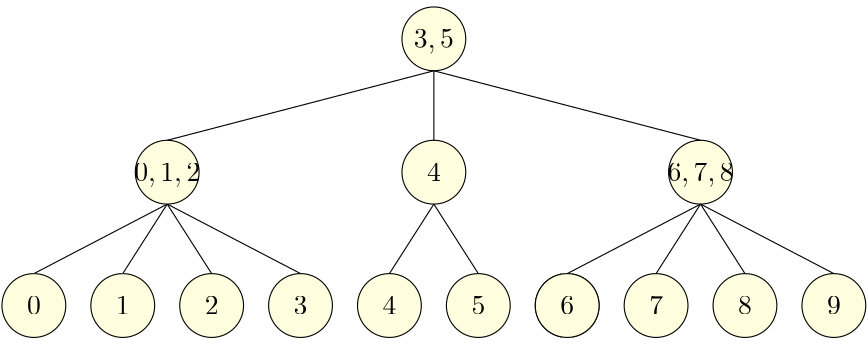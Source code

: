 <?xml version="1.0"?>
<!DOCTYPE ipe SYSTEM "ipe.dtd">
<ipe version="70010" creator="Ipe 7.0.10">
<info created="D:20101105075742" modified="D:20101201130556"/>
<ipestyle name="basic">
<symbol name="arrow/arc(spx)">
<path stroke="sym-stroke" fill="sym-stroke" pen="sym-pen">
0 0 m
-1 0.333 l
-1 -0.333 l
h
</path>
</symbol>
<symbol name="arrow/farc(spx)">
<path stroke="sym-stroke" fill="white" pen="sym-pen">
0 0 m
-1 0.333 l
-1 -0.333 l
h
</path>
</symbol>
<symbol name="mark/circle(sx)" transformations="translations">
<path fill="sym-stroke">
0.6 0 0 0.6 0 0 e
0.4 0 0 0.4 0 0 e
</path>
</symbol>
<symbol name="mark/disk(sx)" transformations="translations">
<path fill="sym-stroke">
0.6 0 0 0.6 0 0 e
</path>
</symbol>
<symbol name="mark/fdisk(sfx)" transformations="translations">
<group>
<path fill="sym-stroke" fillrule="eofill">
0.6 0 0 0.6 0 0 e
0.4 0 0 0.4 0 0 e
</path>
<path fill="sym-fill">
0.4 0 0 0.4 0 0 e
</path>
</group>
</symbol>
<symbol name="mark/box(sx)" transformations="translations">
<path fill="sym-stroke" fillrule="eofill">
-0.6 -0.6 m
0.6 -0.6 l
0.6 0.6 l
-0.6 0.6 l
h
-0.4 -0.4 m
0.4 -0.4 l
0.4 0.4 l
-0.4 0.4 l
h
</path>
</symbol>
<symbol name="mark/square(sx)" transformations="translations">
<path fill="sym-stroke">
-0.6 -0.6 m
0.6 -0.6 l
0.6 0.6 l
-0.6 0.6 l
h
</path>
</symbol>
<symbol name="mark/fsquare(sfx)" transformations="translations">
<group>
<path fill="sym-stroke" fillrule="eofill">
-0.6 -0.6 m
0.6 -0.6 l
0.6 0.6 l
-0.6 0.6 l
h
-0.4 -0.4 m
0.4 -0.4 l
0.4 0.4 l
-0.4 0.4 l
h
</path>
<path fill="sym-fill">
-0.4 -0.4 m
0.4 -0.4 l
0.4 0.4 l
-0.4 0.4 l
h
</path>
</group>
</symbol>
<symbol name="mark/cross(sx)" transformations="translations">
<group>
<path fill="sym-stroke">
-0.43 -0.57 m
0.57 0.43 l
0.43 0.57 l
-0.57 -0.43 l
h
</path>
<path fill="sym-stroke">
-0.43 0.57 m
0.57 -0.43 l
0.43 -0.57 l
-0.57 0.43 l
h
</path>
</group>
</symbol>
<symbol name="arrow/fnormal(spx)">
<path stroke="sym-stroke" fill="white" pen="sym-pen">
0 0 m
-1 0.333 l
-1 -0.333 l
h
</path>
</symbol>
<symbol name="arrow/pointed(spx)">
<path stroke="sym-stroke" fill="sym-stroke" pen="sym-pen">
0 0 m
-1 0.333 l
-0.8 0 l
-1 -0.333 l
h
</path>
</symbol>
<symbol name="arrow/fpointed(spx)">
<path stroke="sym-stroke" fill="white" pen="sym-pen">
0 0 m
-1 0.333 l
-0.8 0 l
-1 -0.333 l
h
</path>
</symbol>
<symbol name="arrow/linear(spx)">
<path stroke="sym-stroke" pen="sym-pen">
-1 0.333 m
0 0 l
-1 -0.333 l
</path>
</symbol>
<symbol name="arrow/fdouble(spx)">
<path stroke="sym-stroke" fill="white" pen="sym-pen">
0 0 m
-1 0.333 l
-1 -0.333 l
h
-1 0 m
-2 0.333 l
-2 -0.333 l
h
</path>
</symbol>
<symbol name="arrow/double(spx)">
<path stroke="sym-stroke" fill="sym-stroke" pen="sym-pen">
0 0 m
-1 0.333 l
-1 -0.333 l
h
-1 0 m
-2 0.333 l
-2 -0.333 l
h
</path>
</symbol>
<pen name="heavier" value="0.8"/>
<pen name="fat" value="1.2"/>
<pen name="ultrafat" value="2"/>
<symbolsize name="large" value="5"/>
<symbolsize name="small" value="2"/>
<symbolsize name="tiny" value="1.1"/>
<arrowsize name="large" value="10"/>
<arrowsize name="small" value="5"/>
<arrowsize name="tiny" value="3"/>
<color name="red" value="1 0 0"/>
<color name="green" value="0 1 0"/>
<color name="blue" value="0 0 1"/>
<color name="yellow" value="1 1 0"/>
<color name="orange" value="1 0.647 0"/>
<color name="gold" value="1 0.843 0"/>
<color name="purple" value="0.627 0.125 0.941"/>
<color name="gray" value="0.745"/>
<color name="brown" value="0.647 0.165 0.165"/>
<color name="navy" value="0 0 0.502"/>
<color name="pink" value="1 0.753 0.796"/>
<color name="seagreen" value="0.18 0.545 0.341"/>
<color name="turquoise" value="0.251 0.878 0.816"/>
<color name="violet" value="0.933 0.51 0.933"/>
<color name="darkblue" value="0 0 0.545"/>
<color name="darkcyan" value="0 0.545 0.545"/>
<color name="darkgray" value="0.663"/>
<color name="darkgreen" value="0 0.392 0"/>
<color name="darkmagenta" value="0.545 0 0.545"/>
<color name="darkorange" value="1 0.549 0"/>
<color name="darkred" value="0.545 0 0"/>
<color name="lightblue" value="0.678 0.847 0.902"/>
<color name="lightcyan" value="0.878 1 1"/>
<color name="lightgray" value="0.827"/>
<color name="lightgreen" value="0.565 0.933 0.565"/>
<color name="lightyellow" value="1 1 0.878"/>
<dashstyle name="dashed" value="[4] 0"/>
<dashstyle name="dotted" value="[1 3] 0"/>
<dashstyle name="dash dotted" value="[4 2 1 2] 0"/>
<dashstyle name="dash dot dotted" value="[4 2 1 2 1 2] 0"/>
<textsize name="large" value="\large"/>
<textsize name="Large" value="\Large"/>
<textsize name="LARGE" value="\LARGE"/>
<textsize name="huge" value="\huge"/>
<textsize name="Huge" value="\Huge"/>
<textsize name="small" value="\small"/>
<textsize name="footnote" value="\footnotesize"/>
<textsize name="tiny" value="\tiny"/>
<textstyle name="center" begin="\begin{center}" end="\end{center}"/>
<textstyle name="itemize" begin="\begin{itemize}" end="\end{itemize}"/>
<textstyle name="item" begin="\begin{itemize}\item{}" end="\end{itemize}"/>
<gridsize name="4 pts" value="4"/>
<gridsize name="8 pts (~3 mm)" value="8"/>
<gridsize name="16 pts (~6 mm)" value="16"/>
<gridsize name="32 pts (~12 mm)" value="32"/>
<gridsize name="10 pts (~3.5 mm)" value="10"/>
<gridsize name="20 pts (~7 mm)" value="20"/>
<gridsize name="14 pts (~5 mm)" value="14"/>
<gridsize name="28 pts (~10 mm)" value="28"/>
<gridsize name="56 pts (~20 mm)" value="56"/>
<anglesize name="90 deg" value="90"/>
<anglesize name="60 deg" value="60"/>
<anglesize name="45 deg" value="45"/>
<anglesize name="30 deg" value="30"/>
<anglesize name="22.5 deg" value="22.5"/>
<tiling name="falling" angle="-60" step="4" width="1"/>
<tiling name="rising" angle="30" step="4" width="1"/>
</ipestyle>
<page>
<layer name="alpha"/>
<layer name="beta"/>
<layer name="gamma"/>
<layer name="delta"/>
<layer name="epsilon"/>
<layer name="zeta"/>
<layer name="eta"/>
<layer name="theta"/>
<view layers="alpha beta" active="alpha"/>
<view layers="alpha beta" active="theta"/>
<view layers="alpha gamma eta" active="alpha"/>
<view layers="alpha gamma theta" active="delta"/>
<view layers="alpha" active="alpha"/>
<group layer="alpha" matrix="1 0 0 1 -132.796 -214.578">
<use name="mark/disk(sx)" pos="276.796 310.578" size="normal" stroke="white"/>
<use name="mark/disk(sx)" pos="276.796 287.6" size="normal" stroke="white"/>
<path stroke="black" fill="lightyellow">
11.489 0 0 11.489 276.796 299.089 e
</path>
</group>
<text matrix="1 0 0 1 -69.1861 -139.699" transformations="translations" pos="213.186 221" stroke="black" type="label" width="4.981" height="6.42" depth="0" halign="center" valign="baseline">$1$</text>
<group matrix="1 0 0 1 -100.796 -214.578">
<use name="mark/disk(sx)" pos="276.796 310.578" size="normal" stroke="white"/>
<use name="mark/disk(sx)" pos="276.796 287.6" size="normal" stroke="white"/>
<path stroke="black" fill="lightyellow">
11.489 0 0 11.489 276.796 299.089 e
</path>
</group>
<text matrix="1 0 0 1 -37.1861 -139.699" transformations="translations" pos="213.186 221" stroke="black" type="label" width="4.981" height="6.42" depth="0" halign="center" valign="baseline">$2$</text>
<group matrix="1 0 0 1 -68.796 -214.578">
<use name="mark/disk(sx)" pos="276.796 310.578" size="normal" stroke="white"/>
<use name="mark/disk(sx)" pos="276.796 287.6" size="normal" stroke="white"/>
<path stroke="black" fill="lightyellow">
11.489 0 0 11.489 276.796 299.089 e
</path>
</group>
<text matrix="1 0 0 1 -5.1861 -139.699" transformations="translations" pos="213.186 221" stroke="black" type="label" width="4.981" height="6.42" depth="0" halign="center" valign="baseline">$3$</text>
<group matrix="1 0 0 1 -36.796 -214.578">
<use name="mark/disk(sx)" pos="276.796 310.578" size="normal" stroke="white"/>
<use name="mark/disk(sx)" pos="276.796 287.6" size="normal" stroke="white"/>
<path stroke="black" fill="lightyellow">
11.489 0 0 11.489 276.796 299.089 e
</path>
</group>
<text matrix="1 0 0 1 26.8139 -139.699" transformations="translations" pos="213.186 221" stroke="black" type="label" width="4.981" height="6.42" depth="0" halign="center" valign="baseline">$4$</text>
<group matrix="1 0 0 1 -4.796 -214.578">
<use name="mark/disk(sx)" pos="276.796 310.578" size="normal" stroke="white"/>
<use name="mark/disk(sx)" pos="276.796 287.6" size="normal" stroke="white"/>
<path stroke="black" fill="lightyellow">
11.489 0 0 11.489 276.796 299.089 e
</path>
</group>
<text matrix="1 0 0 1 58.8139 -139.699" transformations="translations" pos="213.186 221" stroke="black" type="label" width="4.981" height="6.42" depth="0" halign="center" valign="baseline">$5$</text>
<group matrix="1 0 0 1 27.204 -214.578">
<use name="mark/disk(sx)" pos="276.796 310.578" size="normal" stroke="white"/>
<use name="mark/disk(sx)" pos="276.796 287.6" size="normal" stroke="white"/>
<path stroke="black" fill="lightblue">
11.489 0 0 11.489 276.796 299.089 e
</path>
</group>
<text matrix="1 0 0 1 90.814 -139.699" transformations="translations" pos="213.186 221" stroke="black" type="label" width="12.73" height="6.42" depth="0" halign="center" valign="baseline">$0.2$</text>
<group matrix="1 0 0 1 27.204 -214.578">
<use name="mark/disk(sx)" pos="276.796 310.578" size="normal" stroke="white"/>
<use name="mark/disk(sx)" pos="276.796 287.6" size="normal" stroke="white"/>
<path stroke="black" fill="lightyellow">
11.489 0 0 11.489 276.796 299.089 e
</path>
</group>
<text matrix="1 0 0 1 90.8139 -139.699" transformations="translations" pos="213.186 221" stroke="black" type="label" width="4.981" height="6.42" depth="0" halign="center" valign="baseline">$6$</text>
<group matrix="1 0 0 1 59.204 -214.578">
<use name="mark/disk(sx)" pos="276.796 310.578" size="normal" stroke="white"/>
<use name="mark/disk(sx)" pos="276.796 287.6" size="normal" stroke="white"/>
<path stroke="black" fill="lightyellow">
11.489 0 0 11.489 276.796 299.089 e
</path>
</group>
<text matrix="1 0 0 1 122.814 -139.699" transformations="translations" pos="213.186 221" stroke="black" type="label" width="4.981" height="6.42" depth="0" halign="center" valign="baseline">$7$</text>
<group matrix="1 0 0 1 91.204 -214.578">
<use name="mark/disk(sx)" pos="276.796 310.578" size="normal" stroke="white"/>
<use name="mark/disk(sx)" pos="276.796 287.6" size="normal" stroke="white"/>
<path stroke="black" fill="lightyellow">
11.489 0 0 11.489 276.796 299.089 e
</path>
</group>
<text matrix="1 0 0 1 154.814 -139.699" transformations="translations" pos="213.186 221" stroke="black" type="label" width="4.981" height="6.42" depth="0" halign="center" valign="baseline">$8$</text>
<group matrix="1 0 0 1 123.204 -214.578">
<use name="mark/disk(sx)" pos="276.796 310.578" size="normal" stroke="white"/>
<use name="mark/disk(sx)" pos="276.796 287.6" size="normal" stroke="white"/>
<path stroke="black" fill="lightyellow">
11.489 0 0 11.489 276.796 299.089 e
</path>
</group>
<text matrix="1 0 0 1 186.814 -139.699" transformations="translations" pos="213.186 221" stroke="black" type="label" width="4.981" height="6.42" depth="0" halign="center" valign="baseline">$9$</text>
<group matrix="1 0 0 1 -164.796 -214.578">
<use name="mark/disk(sx)" pos="276.796 310.578" size="normal" stroke="white"/>
<use name="mark/disk(sx)" pos="276.796 287.6" size="normal" stroke="white"/>
<path stroke="black" fill="lightyellow">
11.489 0 0 11.489 276.796 299.089 e
</path>
</group>
<text matrix="1 0 0 1 -101.186 -139.699" transformations="translations" pos="213.186 221" stroke="black" type="label" width="4.981" height="6.42" depth="0" halign="center" valign="baseline">$0$</text>
<group matrix="1 0 0 1 -116.796 -166.578">
<use name="mark/disk(sx)" pos="276.796 310.578" size="normal" stroke="white"/>
<use name="mark/disk(sx)" pos="276.796 287.6" size="normal" stroke="white"/>
<path stroke="black" fill="lightyellow">
11.489 0 0 11.489 276.796 299.089 e
</path>
</group>
<text matrix="1 0 0 1 -53.186 -91.699" transformations="translations" pos="213.186 221" stroke="black" type="label" width="23.8" height="6.428" depth="1.93" halign="center" valign="baseline">$0,1,2$</text>
<group matrix="1 0 0 1 -20.796 -166.578">
<use name="mark/disk(sx)" pos="276.796 310.578" size="normal" stroke="white"/>
<use name="mark/disk(sx)" pos="276.796 287.6" size="normal" stroke="white"/>
<path stroke="black" fill="lightyellow">
11.489 0 0 11.489 276.796 299.089 e
</path>
</group>
<text matrix="1 0 0 1 42.814 -91.699" transformations="translations" pos="213.186 221" stroke="black" type="label" width="4.981" height="6.42" depth="0" halign="center" valign="baseline">$4$</text>
<group matrix="1 0 0 1 75.204 -166.578">
<use name="mark/disk(sx)" pos="276.796 310.578" size="normal" stroke="white"/>
<use name="mark/disk(sx)" pos="276.796 287.6" size="normal" stroke="white"/>
<path stroke="black" fill="lightyellow">
11.489 0 0 11.489 276.796 299.089 e
</path>
</group>
<text matrix="1 0 0 1 138.814 -91.699" transformations="translations" pos="213.186 221" stroke="black" type="label" width="23.8" height="6.428" depth="1.93" halign="center" valign="baseline">$6,7,8$</text>
<path stroke="white">
112 96 m
160 121.022 l
</path>
<path stroke="white">
144 96 m
160 121.022 l
</path>
<path stroke="black">
176 96 m
160 121.022 l
</path>
<path stroke="black">
112 96 m
160 121.022 l
</path>
<path stroke="black">
144 96 m
160 121.022 l
</path>
<path stroke="black">
208 96 m
160 121.022 l
</path>
<path stroke="black">
240 96 m
256 121.022 l
</path>
<path stroke="black">
272 96 m
256 121.022 l
</path>
<path stroke="black">
304 96 m
352 121.022 l
</path>
<path stroke="black">
336 96 m
352 121.022 l
</path>
<path stroke="black">
368 96 m
352 121.022 l
</path>
<path stroke="black">
400 96 m
352 121.022 l
</path>
<group matrix="1 0 0 1 -20.796 -118.578">
<use name="mark/disk(sx)" pos="276.796 310.578" size="normal" stroke="white"/>
<use name="mark/disk(sx)" pos="276.796 287.6" size="normal" stroke="white"/>
<path stroke="black" fill="lightyellow">
11.489 0 0 11.489 276.796 299.089 e
</path>
</group>
<text matrix="1 0 0 1 42.814 -43.699" transformations="translations" pos="213.186 221" stroke="black" type="label" width="14.39" height="6.428" depth="1.93" halign="center" valign="baseline">$3,5$</text>
<path stroke="black">
160 144 m
256 169.022 l
</path>
<path stroke="black">
256 144 m
256 169.022 l
</path>
<path stroke="black">
352 144 m
256 169.022 l
</path>
</page>
</ipe>
